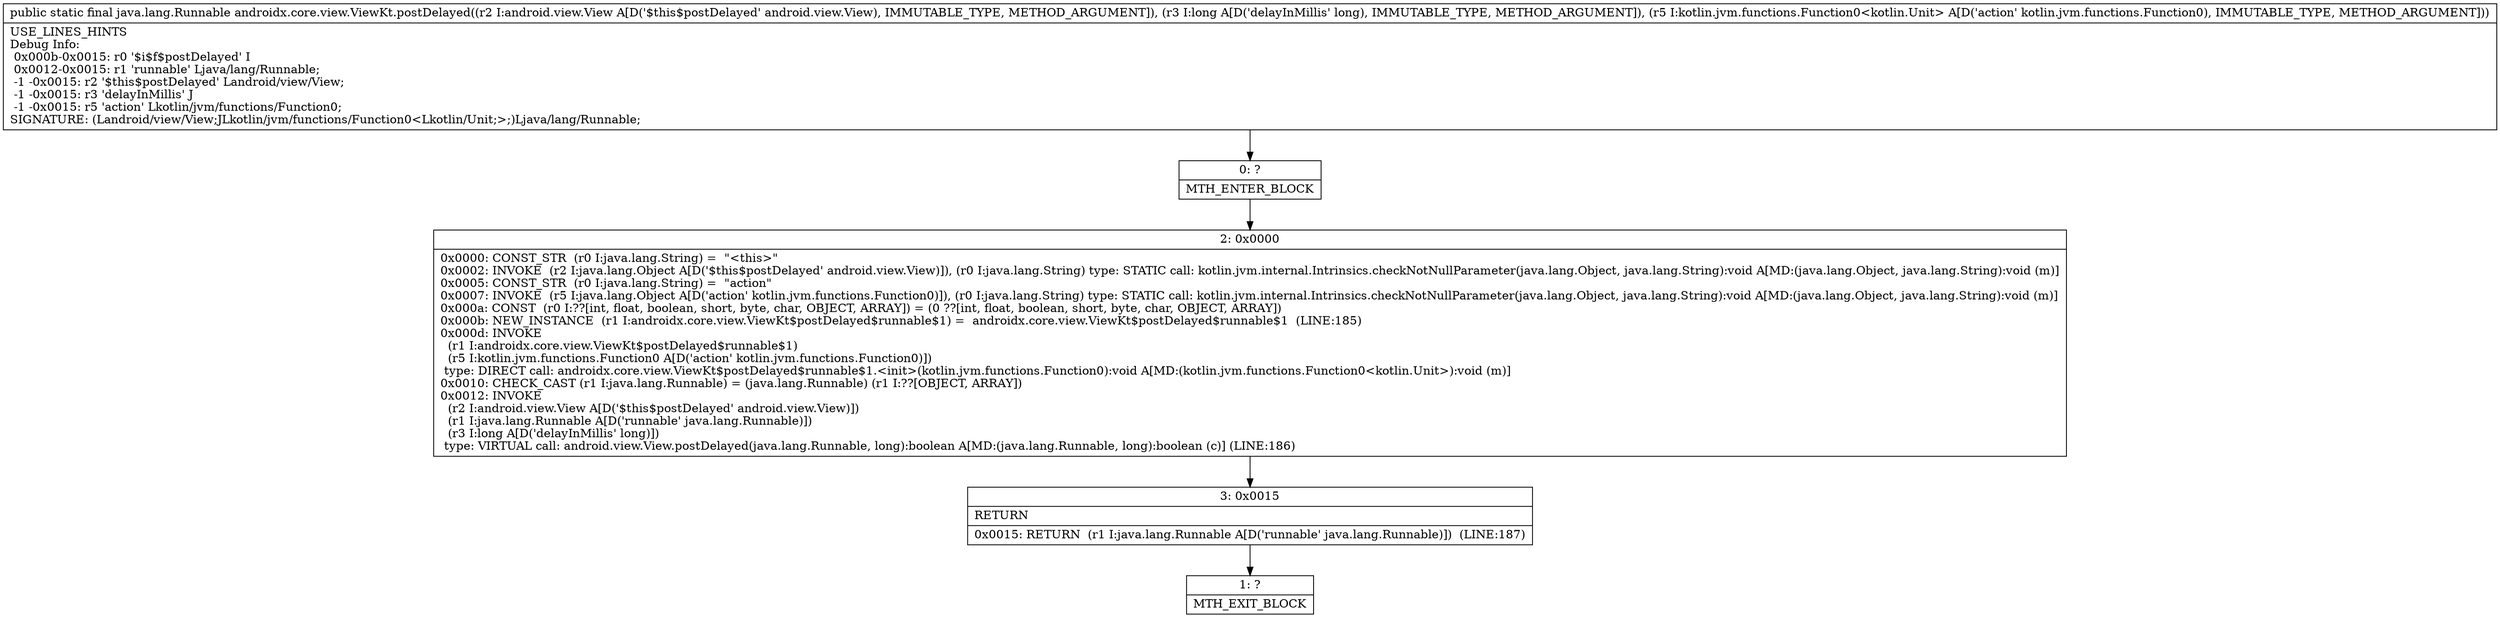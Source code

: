 digraph "CFG forandroidx.core.view.ViewKt.postDelayed(Landroid\/view\/View;JLkotlin\/jvm\/functions\/Function0;)Ljava\/lang\/Runnable;" {
Node_0 [shape=record,label="{0\:\ ?|MTH_ENTER_BLOCK\l}"];
Node_2 [shape=record,label="{2\:\ 0x0000|0x0000: CONST_STR  (r0 I:java.lang.String) =  \"\<this\>\" \l0x0002: INVOKE  (r2 I:java.lang.Object A[D('$this$postDelayed' android.view.View)]), (r0 I:java.lang.String) type: STATIC call: kotlin.jvm.internal.Intrinsics.checkNotNullParameter(java.lang.Object, java.lang.String):void A[MD:(java.lang.Object, java.lang.String):void (m)]\l0x0005: CONST_STR  (r0 I:java.lang.String) =  \"action\" \l0x0007: INVOKE  (r5 I:java.lang.Object A[D('action' kotlin.jvm.functions.Function0)]), (r0 I:java.lang.String) type: STATIC call: kotlin.jvm.internal.Intrinsics.checkNotNullParameter(java.lang.Object, java.lang.String):void A[MD:(java.lang.Object, java.lang.String):void (m)]\l0x000a: CONST  (r0 I:??[int, float, boolean, short, byte, char, OBJECT, ARRAY]) = (0 ??[int, float, boolean, short, byte, char, OBJECT, ARRAY]) \l0x000b: NEW_INSTANCE  (r1 I:androidx.core.view.ViewKt$postDelayed$runnable$1) =  androidx.core.view.ViewKt$postDelayed$runnable$1  (LINE:185)\l0x000d: INVOKE  \l  (r1 I:androidx.core.view.ViewKt$postDelayed$runnable$1)\l  (r5 I:kotlin.jvm.functions.Function0 A[D('action' kotlin.jvm.functions.Function0)])\l type: DIRECT call: androidx.core.view.ViewKt$postDelayed$runnable$1.\<init\>(kotlin.jvm.functions.Function0):void A[MD:(kotlin.jvm.functions.Function0\<kotlin.Unit\>):void (m)]\l0x0010: CHECK_CAST (r1 I:java.lang.Runnable) = (java.lang.Runnable) (r1 I:??[OBJECT, ARRAY]) \l0x0012: INVOKE  \l  (r2 I:android.view.View A[D('$this$postDelayed' android.view.View)])\l  (r1 I:java.lang.Runnable A[D('runnable' java.lang.Runnable)])\l  (r3 I:long A[D('delayInMillis' long)])\l type: VIRTUAL call: android.view.View.postDelayed(java.lang.Runnable, long):boolean A[MD:(java.lang.Runnable, long):boolean (c)] (LINE:186)\l}"];
Node_3 [shape=record,label="{3\:\ 0x0015|RETURN\l|0x0015: RETURN  (r1 I:java.lang.Runnable A[D('runnable' java.lang.Runnable)])  (LINE:187)\l}"];
Node_1 [shape=record,label="{1\:\ ?|MTH_EXIT_BLOCK\l}"];
MethodNode[shape=record,label="{public static final java.lang.Runnable androidx.core.view.ViewKt.postDelayed((r2 I:android.view.View A[D('$this$postDelayed' android.view.View), IMMUTABLE_TYPE, METHOD_ARGUMENT]), (r3 I:long A[D('delayInMillis' long), IMMUTABLE_TYPE, METHOD_ARGUMENT]), (r5 I:kotlin.jvm.functions.Function0\<kotlin.Unit\> A[D('action' kotlin.jvm.functions.Function0), IMMUTABLE_TYPE, METHOD_ARGUMENT]))  | USE_LINES_HINTS\lDebug Info:\l  0x000b\-0x0015: r0 '$i$f$postDelayed' I\l  0x0012\-0x0015: r1 'runnable' Ljava\/lang\/Runnable;\l  \-1 \-0x0015: r2 '$this$postDelayed' Landroid\/view\/View;\l  \-1 \-0x0015: r3 'delayInMillis' J\l  \-1 \-0x0015: r5 'action' Lkotlin\/jvm\/functions\/Function0;\lSIGNATURE: (Landroid\/view\/View;JLkotlin\/jvm\/functions\/Function0\<Lkotlin\/Unit;\>;)Ljava\/lang\/Runnable;\l}"];
MethodNode -> Node_0;Node_0 -> Node_2;
Node_2 -> Node_3;
Node_3 -> Node_1;
}

